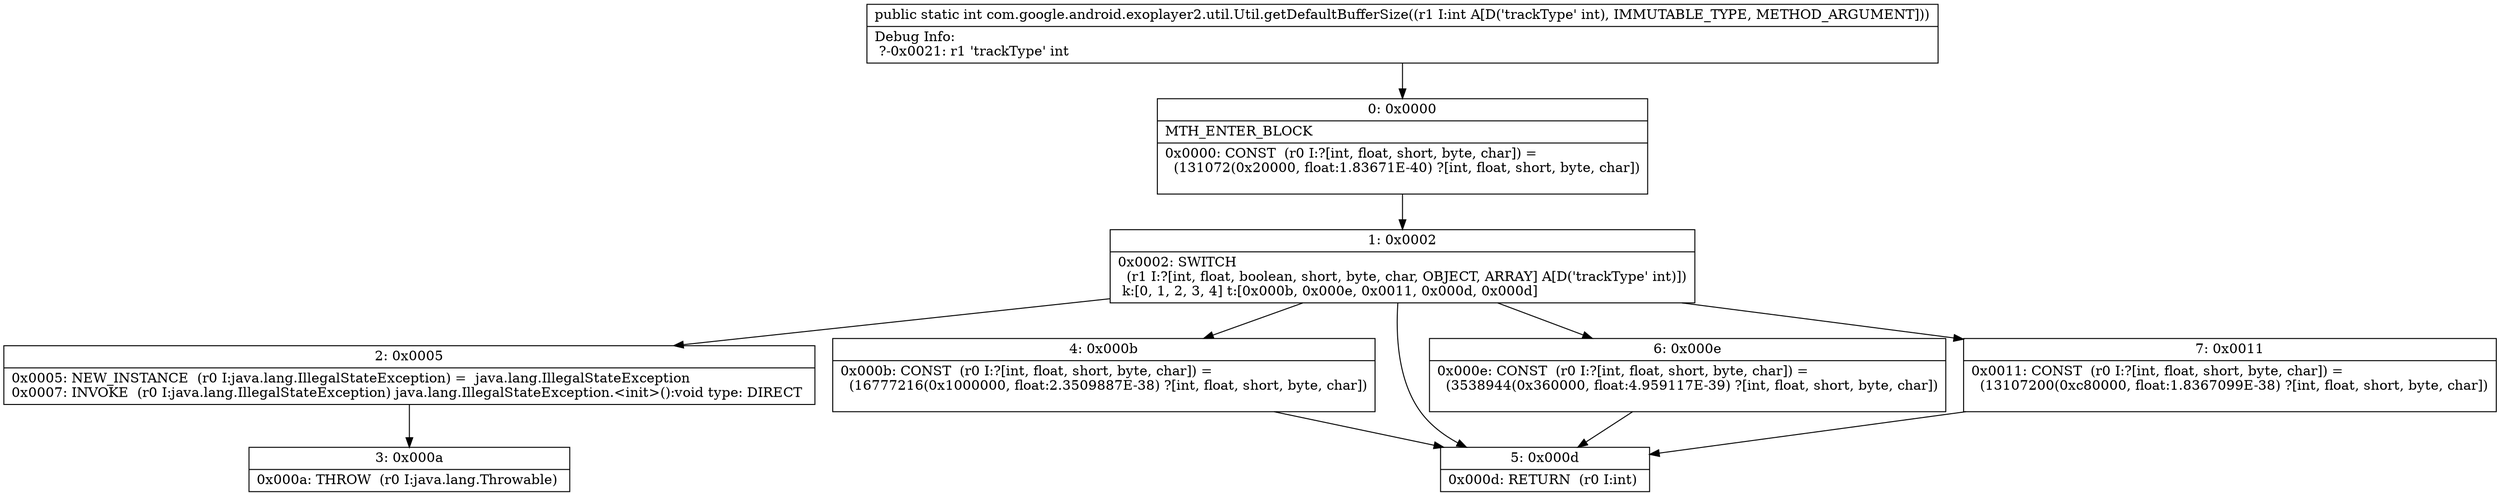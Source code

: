 digraph "CFG forcom.google.android.exoplayer2.util.Util.getDefaultBufferSize(I)I" {
Node_0 [shape=record,label="{0\:\ 0x0000|MTH_ENTER_BLOCK\l|0x0000: CONST  (r0 I:?[int, float, short, byte, char]) = \l  (131072(0x20000, float:1.83671E\-40) ?[int, float, short, byte, char])\l \l}"];
Node_1 [shape=record,label="{1\:\ 0x0002|0x0002: SWITCH  \l  (r1 I:?[int, float, boolean, short, byte, char, OBJECT, ARRAY] A[D('trackType' int)])\l k:[0, 1, 2, 3, 4] t:[0x000b, 0x000e, 0x0011, 0x000d, 0x000d] \l}"];
Node_2 [shape=record,label="{2\:\ 0x0005|0x0005: NEW_INSTANCE  (r0 I:java.lang.IllegalStateException) =  java.lang.IllegalStateException \l0x0007: INVOKE  (r0 I:java.lang.IllegalStateException) java.lang.IllegalStateException.\<init\>():void type: DIRECT \l}"];
Node_3 [shape=record,label="{3\:\ 0x000a|0x000a: THROW  (r0 I:java.lang.Throwable) \l}"];
Node_4 [shape=record,label="{4\:\ 0x000b|0x000b: CONST  (r0 I:?[int, float, short, byte, char]) = \l  (16777216(0x1000000, float:2.3509887E\-38) ?[int, float, short, byte, char])\l \l}"];
Node_5 [shape=record,label="{5\:\ 0x000d|0x000d: RETURN  (r0 I:int) \l}"];
Node_6 [shape=record,label="{6\:\ 0x000e|0x000e: CONST  (r0 I:?[int, float, short, byte, char]) = \l  (3538944(0x360000, float:4.959117E\-39) ?[int, float, short, byte, char])\l \l}"];
Node_7 [shape=record,label="{7\:\ 0x0011|0x0011: CONST  (r0 I:?[int, float, short, byte, char]) = \l  (13107200(0xc80000, float:1.8367099E\-38) ?[int, float, short, byte, char])\l \l}"];
MethodNode[shape=record,label="{public static int com.google.android.exoplayer2.util.Util.getDefaultBufferSize((r1 I:int A[D('trackType' int), IMMUTABLE_TYPE, METHOD_ARGUMENT]))  | Debug Info:\l  ?\-0x0021: r1 'trackType' int\l}"];
MethodNode -> Node_0;
Node_0 -> Node_1;
Node_1 -> Node_2;
Node_1 -> Node_4;
Node_1 -> Node_5;
Node_1 -> Node_6;
Node_1 -> Node_7;
Node_2 -> Node_3;
Node_4 -> Node_5;
Node_6 -> Node_5;
Node_7 -> Node_5;
}

